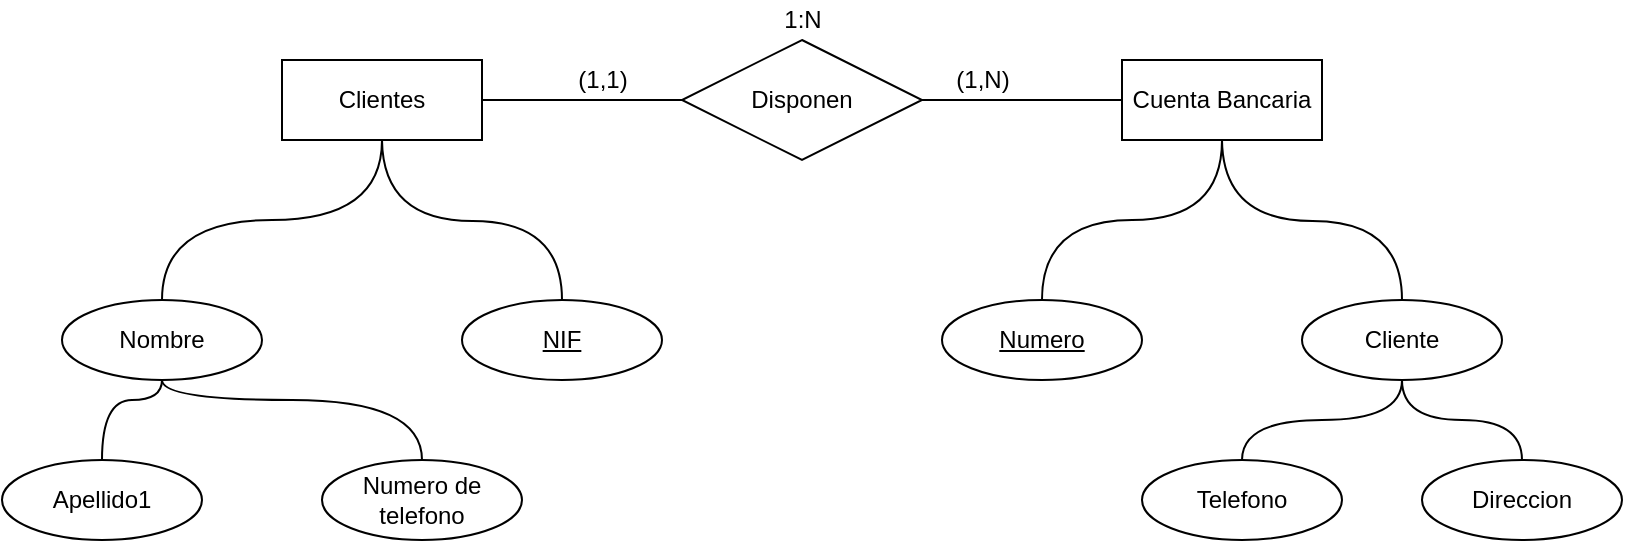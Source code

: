 <mxfile version="13.7.9" type="device"><diagram id="5FT2UZVwNDEg5gwAcNu7" name="Página-1"><mxGraphModel dx="1086" dy="806" grid="1" gridSize="10" guides="1" tooltips="1" connect="1" arrows="1" fold="1" page="1" pageScale="1" pageWidth="827" pageHeight="1169" math="0" shadow="0"><root><mxCell id="0"/><mxCell id="1" parent="0"/><mxCell id="ie-678qn_jsIxcE45Aq9-22" style="edgeStyle=orthogonalEdgeStyle;curved=1;rounded=0;orthogonalLoop=1;jettySize=auto;html=1;entryX=0;entryY=0.5;entryDx=0;entryDy=0;endArrow=none;endFill=0;" parent="1" source="ie-678qn_jsIxcE45Aq9-1" target="ie-678qn_jsIxcE45Aq9-3" edge="1"><mxGeometry relative="1" as="geometry"/></mxCell><mxCell id="ie-678qn_jsIxcE45Aq9-1" value="Clientes" style="whiteSpace=wrap;html=1;align=center;" parent="1" vertex="1"><mxGeometry x="140" y="200" width="100" height="40" as="geometry"/></mxCell><mxCell id="ie-678qn_jsIxcE45Aq9-2" value="Cuenta Bancaria" style="whiteSpace=wrap;html=1;align=center;" parent="1" vertex="1"><mxGeometry x="560" y="200" width="100" height="40" as="geometry"/></mxCell><mxCell id="ie-678qn_jsIxcE45Aq9-23" style="edgeStyle=orthogonalEdgeStyle;curved=1;rounded=0;orthogonalLoop=1;jettySize=auto;html=1;entryX=0;entryY=0.5;entryDx=0;entryDy=0;endArrow=none;endFill=0;" parent="1" source="ie-678qn_jsIxcE45Aq9-3" target="ie-678qn_jsIxcE45Aq9-2" edge="1"><mxGeometry relative="1" as="geometry"/></mxCell><mxCell id="ie-678qn_jsIxcE45Aq9-3" value="Disponen" style="shape=rhombus;perimeter=rhombusPerimeter;whiteSpace=wrap;html=1;align=center;" parent="1" vertex="1"><mxGeometry x="340" y="190" width="120" height="60" as="geometry"/></mxCell><mxCell id="ie-678qn_jsIxcE45Aq9-16" style="edgeStyle=orthogonalEdgeStyle;curved=1;rounded=0;orthogonalLoop=1;jettySize=auto;html=1;entryX=0.5;entryY=1;entryDx=0;entryDy=0;endArrow=none;endFill=0;" parent="1" source="ie-678qn_jsIxcE45Aq9-6" target="ie-678qn_jsIxcE45Aq9-2" edge="1"><mxGeometry relative="1" as="geometry"/></mxCell><mxCell id="ie-678qn_jsIxcE45Aq9-6" value="Numero" style="ellipse;whiteSpace=wrap;html=1;align=center;fontStyle=4;" parent="1" vertex="1"><mxGeometry x="470" y="320" width="100" height="40" as="geometry"/></mxCell><mxCell id="ie-678qn_jsIxcE45Aq9-15" style="edgeStyle=orthogonalEdgeStyle;curved=1;rounded=0;orthogonalLoop=1;jettySize=auto;html=1;endArrow=none;endFill=0;exitX=0.5;exitY=0;exitDx=0;exitDy=0;" parent="1" source="ie-678qn_jsIxcE45Aq9-7" edge="1"><mxGeometry relative="1" as="geometry"><mxPoint x="190" y="240" as="targetPoint"/></mxGeometry></mxCell><mxCell id="ie-678qn_jsIxcE45Aq9-7" value="NIF" style="ellipse;whiteSpace=wrap;html=1;align=center;fontStyle=4;" parent="1" vertex="1"><mxGeometry x="230" y="320" width="100" height="40" as="geometry"/></mxCell><mxCell id="ie-678qn_jsIxcE45Aq9-18" style="edgeStyle=orthogonalEdgeStyle;curved=1;rounded=0;orthogonalLoop=1;jettySize=auto;html=1;entryX=0.5;entryY=1;entryDx=0;entryDy=0;endArrow=none;endFill=0;" parent="1" source="ie-678qn_jsIxcE45Aq9-8" target="ie-678qn_jsIxcE45Aq9-12" edge="1"><mxGeometry relative="1" as="geometry"/></mxCell><mxCell id="ie-678qn_jsIxcE45Aq9-8" value="Telefono" style="ellipse;whiteSpace=wrap;html=1;align=center;" parent="1" vertex="1"><mxGeometry x="570" y="400" width="100" height="40" as="geometry"/></mxCell><mxCell id="ie-678qn_jsIxcE45Aq9-20" style="edgeStyle=orthogonalEdgeStyle;curved=1;rounded=0;orthogonalLoop=1;jettySize=auto;html=1;entryX=0.5;entryY=1;entryDx=0;entryDy=0;endArrow=none;endFill=0;" parent="1" source="ie-678qn_jsIxcE45Aq9-9" target="ie-678qn_jsIxcE45Aq9-13" edge="1"><mxGeometry relative="1" as="geometry"><Array as="points"><mxPoint x="210" y="370"/><mxPoint x="80" y="370"/></Array></mxGeometry></mxCell><mxCell id="ie-678qn_jsIxcE45Aq9-9" value="Numero de telefono" style="ellipse;whiteSpace=wrap;html=1;align=center;" parent="1" vertex="1"><mxGeometry x="160" y="400" width="100" height="40" as="geometry"/></mxCell><mxCell id="ie-678qn_jsIxcE45Aq9-21" style="edgeStyle=orthogonalEdgeStyle;curved=1;rounded=0;orthogonalLoop=1;jettySize=auto;html=1;entryX=0.5;entryY=1;entryDx=0;entryDy=0;endArrow=none;endFill=0;" parent="1" source="ie-678qn_jsIxcE45Aq9-10" target="ie-678qn_jsIxcE45Aq9-13" edge="1"><mxGeometry relative="1" as="geometry"><Array as="points"><mxPoint x="50" y="370"/><mxPoint x="80" y="370"/></Array></mxGeometry></mxCell><mxCell id="ie-678qn_jsIxcE45Aq9-10" value="Apellido1" style="ellipse;whiteSpace=wrap;html=1;align=center;" parent="1" vertex="1"><mxGeometry y="400" width="100" height="40" as="geometry"/></mxCell><mxCell id="ie-678qn_jsIxcE45Aq9-19" style="edgeStyle=orthogonalEdgeStyle;curved=1;rounded=0;orthogonalLoop=1;jettySize=auto;html=1;endArrow=none;endFill=0;" parent="1" source="ie-678qn_jsIxcE45Aq9-11" target="ie-678qn_jsIxcE45Aq9-12" edge="1"><mxGeometry relative="1" as="geometry"/></mxCell><mxCell id="ie-678qn_jsIxcE45Aq9-11" value="Direccion" style="ellipse;whiteSpace=wrap;html=1;align=center;" parent="1" vertex="1"><mxGeometry x="710" y="400" width="100" height="40" as="geometry"/></mxCell><mxCell id="ie-678qn_jsIxcE45Aq9-17" style="edgeStyle=orthogonalEdgeStyle;curved=1;rounded=0;orthogonalLoop=1;jettySize=auto;html=1;endArrow=none;endFill=0;exitX=0.5;exitY=0;exitDx=0;exitDy=0;" parent="1" source="ie-678qn_jsIxcE45Aq9-12" edge="1"><mxGeometry relative="1" as="geometry"><mxPoint x="610" y="240" as="targetPoint"/></mxGeometry></mxCell><mxCell id="ie-678qn_jsIxcE45Aq9-12" value="Cliente" style="ellipse;whiteSpace=wrap;html=1;align=center;" parent="1" vertex="1"><mxGeometry x="650" y="320" width="100" height="40" as="geometry"/></mxCell><mxCell id="ie-678qn_jsIxcE45Aq9-14" style="edgeStyle=orthogonalEdgeStyle;curved=1;rounded=0;orthogonalLoop=1;jettySize=auto;html=1;endArrow=none;endFill=0;entryX=0.5;entryY=1;entryDx=0;entryDy=0;exitX=0.5;exitY=0;exitDx=0;exitDy=0;" parent="1" source="ie-678qn_jsIxcE45Aq9-13" target="ie-678qn_jsIxcE45Aq9-1" edge="1"><mxGeometry relative="1" as="geometry"><mxPoint x="80" y="290" as="targetPoint"/></mxGeometry></mxCell><mxCell id="ie-678qn_jsIxcE45Aq9-13" value="Nombre" style="ellipse;whiteSpace=wrap;html=1;align=center;" parent="1" vertex="1"><mxGeometry x="30" y="320" width="100" height="40" as="geometry"/></mxCell><mxCell id="ZxgM-4F_kVPU08QXdVNY-1" value="(1,1)" style="text;html=1;align=center;verticalAlign=middle;resizable=0;points=[];autosize=1;" parent="1" vertex="1"><mxGeometry x="280" y="200" width="40" height="20" as="geometry"/></mxCell><mxCell id="ZxgM-4F_kVPU08QXdVNY-2" value="(1,N)" style="text;html=1;align=center;verticalAlign=middle;resizable=0;points=[];autosize=1;" parent="1" vertex="1"><mxGeometry x="470" y="200" width="40" height="20" as="geometry"/></mxCell><mxCell id="-GLBhAsJ5dwHIoEnbk7O-1" value="1:N" style="text;html=1;align=center;verticalAlign=middle;resizable=0;points=[];autosize=1;" parent="1" vertex="1"><mxGeometry x="385" y="170" width="30" height="20" as="geometry"/></mxCell></root></mxGraphModel></diagram></mxfile>